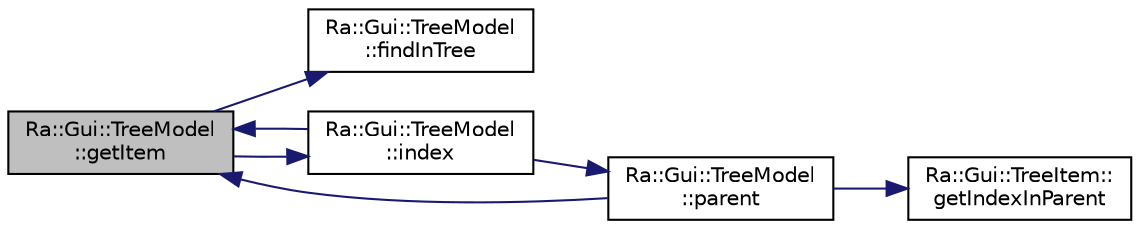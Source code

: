 digraph "Ra::Gui::TreeModel::getItem"
{
 // INTERACTIVE_SVG=YES
 // LATEX_PDF_SIZE
  edge [fontname="Helvetica",fontsize="10",labelfontname="Helvetica",labelfontsize="10"];
  node [fontname="Helvetica",fontsize="10",shape=record];
  rankdir="LR";
  Node1 [label="Ra::Gui::TreeModel\l::getItem",height=0.2,width=0.4,color="black", fillcolor="grey75", style="filled", fontcolor="black",tooltip="Get the tree item corresponding to the given index."];
  Node1 -> Node2 [color="midnightblue",fontsize="10",style="solid",fontname="Helvetica"];
  Node2 [label="Ra::Gui::TreeModel\l::findInTree",height=0.2,width=0.4,color="black", fillcolor="white", style="filled",URL="$classRa_1_1Gui_1_1TreeModel.html#afac34989a7cc5c7107c2642629559ab8",tooltip="Internal functions to check if an item is in the tree."];
  Node1 -> Node3 [color="midnightblue",fontsize="10",style="solid",fontname="Helvetica"];
  Node3 [label="Ra::Gui::TreeModel\l::index",height=0.2,width=0.4,color="black", fillcolor="white", style="filled",URL="$classRa_1_1Gui_1_1TreeModel.html#ae833e6cbc0023636e3cf93e828c4bdf7",tooltip=" "];
  Node3 -> Node1 [color="midnightblue",fontsize="10",style="solid",fontname="Helvetica"];
  Node3 -> Node4 [color="midnightblue",fontsize="10",style="solid",fontname="Helvetica"];
  Node4 [label="Ra::Gui::TreeModel\l::parent",height=0.2,width=0.4,color="black", fillcolor="white", style="filled",URL="$classRa_1_1Gui_1_1TreeModel.html#a87eb3b8df0d2bb22be5eafafa5c1a55c",tooltip=" "];
  Node4 -> Node5 [color="midnightblue",fontsize="10",style="solid",fontname="Helvetica"];
  Node5 [label="Ra::Gui::TreeItem::\lgetIndexInParent",height=0.2,width=0.4,color="black", fillcolor="white", style="filled",URL="$classRa_1_1Gui_1_1TreeItem.html#a1bb89b916eed440cb23de1bff8327e00",tooltip=" "];
  Node4 -> Node1 [color="midnightblue",fontsize="10",style="solid",fontname="Helvetica"];
}
